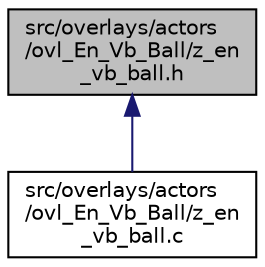 digraph "src/overlays/actors/ovl_En_Vb_Ball/z_en_vb_ball.h"
{
 // LATEX_PDF_SIZE
  edge [fontname="Helvetica",fontsize="10",labelfontname="Helvetica",labelfontsize="10"];
  node [fontname="Helvetica",fontsize="10",shape=record];
  Node1 [label="src/overlays/actors\l/ovl_En_Vb_Ball/z_en\l_vb_ball.h",height=0.2,width=0.4,color="black", fillcolor="grey75", style="filled", fontcolor="black",tooltip=" "];
  Node1 -> Node2 [dir="back",color="midnightblue",fontsize="10",style="solid",fontname="Helvetica"];
  Node2 [label="src/overlays/actors\l/ovl_En_Vb_Ball/z_en\l_vb_ball.c",height=0.2,width=0.4,color="black", fillcolor="white", style="filled",URL="$d8/d30/z__en__vb__ball_8c.html",tooltip=" "];
}

